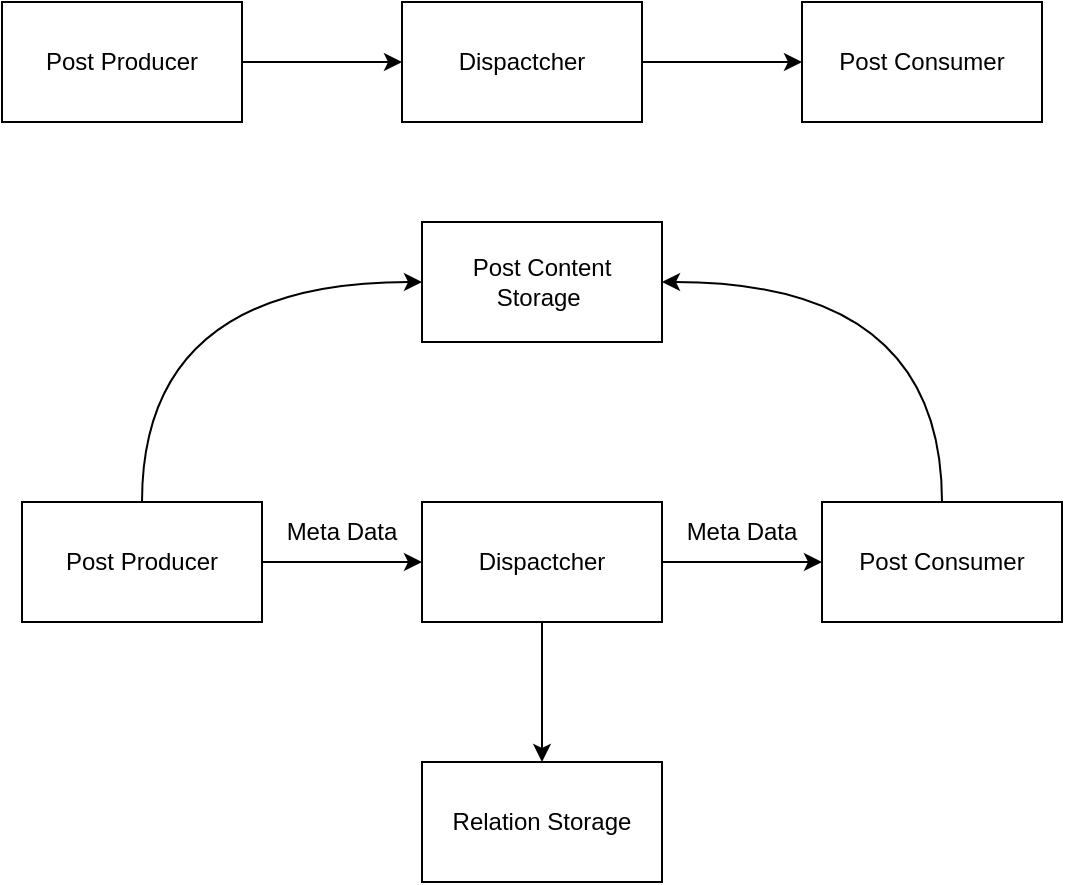 <mxfile version="24.7.6">
  <diagram name="第 1 页" id="er8IoUahOcEAiOQroVSB">
    <mxGraphModel dx="1012" dy="571" grid="1" gridSize="10" guides="1" tooltips="1" connect="1" arrows="1" fold="1" page="1" pageScale="1" pageWidth="827" pageHeight="1169" math="0" shadow="0">
      <root>
        <mxCell id="0" />
        <mxCell id="1" parent="0" />
        <mxCell id="C0gUcWc2lnnMZgv8tYPe-3" value="" style="edgeStyle=orthogonalEdgeStyle;rounded=0;orthogonalLoop=1;jettySize=auto;html=1;" edge="1" parent="1" source="C0gUcWc2lnnMZgv8tYPe-1" target="C0gUcWc2lnnMZgv8tYPe-2">
          <mxGeometry relative="1" as="geometry" />
        </mxCell>
        <mxCell id="C0gUcWc2lnnMZgv8tYPe-1" value="Post Producer" style="rounded=0;whiteSpace=wrap;html=1;" vertex="1" parent="1">
          <mxGeometry x="60" y="70" width="120" height="60" as="geometry" />
        </mxCell>
        <mxCell id="C0gUcWc2lnnMZgv8tYPe-5" value="" style="edgeStyle=orthogonalEdgeStyle;rounded=0;orthogonalLoop=1;jettySize=auto;html=1;" edge="1" parent="1" source="C0gUcWc2lnnMZgv8tYPe-2" target="C0gUcWc2lnnMZgv8tYPe-4">
          <mxGeometry relative="1" as="geometry" />
        </mxCell>
        <mxCell id="C0gUcWc2lnnMZgv8tYPe-2" value="Dispactcher" style="whiteSpace=wrap;html=1;rounded=0;" vertex="1" parent="1">
          <mxGeometry x="260" y="70" width="120" height="60" as="geometry" />
        </mxCell>
        <mxCell id="C0gUcWc2lnnMZgv8tYPe-4" value="Post Consumer" style="whiteSpace=wrap;html=1;rounded=0;" vertex="1" parent="1">
          <mxGeometry x="460" y="70" width="120" height="60" as="geometry" />
        </mxCell>
        <mxCell id="C0gUcWc2lnnMZgv8tYPe-9" value="" style="edgeStyle=orthogonalEdgeStyle;rounded=0;orthogonalLoop=1;jettySize=auto;html=1;" edge="1" source="C0gUcWc2lnnMZgv8tYPe-10" target="C0gUcWc2lnnMZgv8tYPe-12" parent="1">
          <mxGeometry relative="1" as="geometry" />
        </mxCell>
        <mxCell id="C0gUcWc2lnnMZgv8tYPe-17" style="edgeStyle=orthogonalEdgeStyle;rounded=0;orthogonalLoop=1;jettySize=auto;html=1;entryX=0;entryY=0.5;entryDx=0;entryDy=0;curved=1;exitX=0.5;exitY=0;exitDx=0;exitDy=0;" edge="1" parent="1" source="C0gUcWc2lnnMZgv8tYPe-10" target="C0gUcWc2lnnMZgv8tYPe-16">
          <mxGeometry relative="1" as="geometry" />
        </mxCell>
        <mxCell id="C0gUcWc2lnnMZgv8tYPe-10" value="Post Producer" style="rounded=0;whiteSpace=wrap;html=1;" vertex="1" parent="1">
          <mxGeometry x="70" y="320" width="120" height="60" as="geometry" />
        </mxCell>
        <mxCell id="C0gUcWc2lnnMZgv8tYPe-11" value="" style="edgeStyle=orthogonalEdgeStyle;rounded=0;orthogonalLoop=1;jettySize=auto;html=1;" edge="1" source="C0gUcWc2lnnMZgv8tYPe-12" target="C0gUcWc2lnnMZgv8tYPe-13" parent="1">
          <mxGeometry relative="1" as="geometry" />
        </mxCell>
        <mxCell id="C0gUcWc2lnnMZgv8tYPe-21" style="edgeStyle=orthogonalEdgeStyle;rounded=0;orthogonalLoop=1;jettySize=auto;html=1;" edge="1" parent="1" source="C0gUcWc2lnnMZgv8tYPe-12" target="C0gUcWc2lnnMZgv8tYPe-20">
          <mxGeometry relative="1" as="geometry" />
        </mxCell>
        <mxCell id="C0gUcWc2lnnMZgv8tYPe-12" value="Dispactcher" style="whiteSpace=wrap;html=1;rounded=0;" vertex="1" parent="1">
          <mxGeometry x="270" y="320" width="120" height="60" as="geometry" />
        </mxCell>
        <mxCell id="C0gUcWc2lnnMZgv8tYPe-19" style="edgeStyle=orthogonalEdgeStyle;rounded=0;orthogonalLoop=1;jettySize=auto;html=1;entryX=1;entryY=0.5;entryDx=0;entryDy=0;exitX=0.5;exitY=0;exitDx=0;exitDy=0;curved=1;" edge="1" parent="1" source="C0gUcWc2lnnMZgv8tYPe-13" target="C0gUcWc2lnnMZgv8tYPe-16">
          <mxGeometry relative="1" as="geometry" />
        </mxCell>
        <mxCell id="C0gUcWc2lnnMZgv8tYPe-13" value="Post Consumer" style="whiteSpace=wrap;html=1;rounded=0;" vertex="1" parent="1">
          <mxGeometry x="470" y="320" width="120" height="60" as="geometry" />
        </mxCell>
        <mxCell id="C0gUcWc2lnnMZgv8tYPe-14" value="Meta Data" style="text;html=1;align=center;verticalAlign=middle;whiteSpace=wrap;rounded=0;" vertex="1" parent="1">
          <mxGeometry x="200" y="320" width="60" height="30" as="geometry" />
        </mxCell>
        <mxCell id="C0gUcWc2lnnMZgv8tYPe-15" value="Meta Data" style="text;html=1;align=center;verticalAlign=middle;whiteSpace=wrap;rounded=0;" vertex="1" parent="1">
          <mxGeometry x="400" y="320" width="60" height="30" as="geometry" />
        </mxCell>
        <mxCell id="C0gUcWc2lnnMZgv8tYPe-16" value="Post Content Storage&amp;nbsp;" style="rounded=0;whiteSpace=wrap;html=1;" vertex="1" parent="1">
          <mxGeometry x="270" y="180" width="120" height="60" as="geometry" />
        </mxCell>
        <mxCell id="C0gUcWc2lnnMZgv8tYPe-20" value="Relation Storage" style="whiteSpace=wrap;html=1;rounded=0;" vertex="1" parent="1">
          <mxGeometry x="270" y="450" width="120" height="60" as="geometry" />
        </mxCell>
      </root>
    </mxGraphModel>
  </diagram>
</mxfile>
